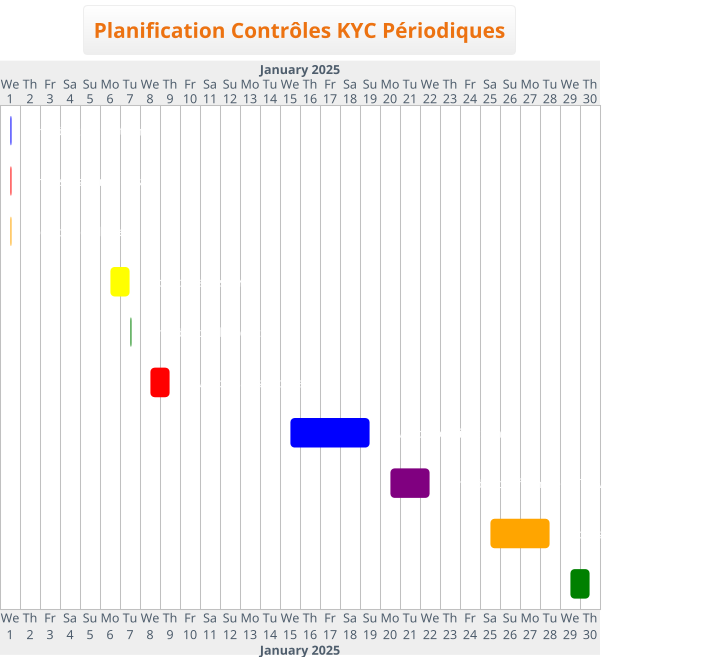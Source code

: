@startgantt
!theme aws-orange
title Planification Contrôles KYC Périodiques

Project starts 2025-01-01

' === CONTRÔLES QUOTIDIENS ===
[Contrôle transactions J] starts 2025-01-01 and lasts 1 days
[Contrôle transactions J] is colored in Blue

[Vérif listes sanctions] starts 2025-01-01 and lasts 1 days
[Vérif listes sanctions] is colored in Red

[Monitoring alertes] starts 2025-01-01 and lasts 1 days
[Monitoring alertes] is colored in Orange

' === CONTRÔLES HEBDOMADAIRES ===
[Audit dossiers KYC] starts 2025-01-06 and lasts 2 days
[Audit dossiers KYC] is colored in Yellow

[Contrôle qualité docs] starts 2025-01-07 and lasts 1 days
[Contrôle qualité docs] is colored in Green

[Révision cas suspicieux] starts 2025-01-08 and lasts 2 days
[Révision cas suspicieux] is colored in Red

' === CONTRÔLES MENSUELS ===
[Révision profils clients] starts 2025-01-15 and lasts 5 days
[Révision profils clients] is colored in Blue

[Contrôle conformité FATCA] starts 2025-01-20 and lasts 3 days
[Contrôle conformité FATCA] is colored in Purple

[Audit système KYC] starts 2025-01-25 and lasts 4 days
[Audit système KYC] is colored in Orange

[Rapport mensuel] starts 2025-01-29 and lasts 2 days
[Rapport mensuel] is colored in Green

@endgantt
